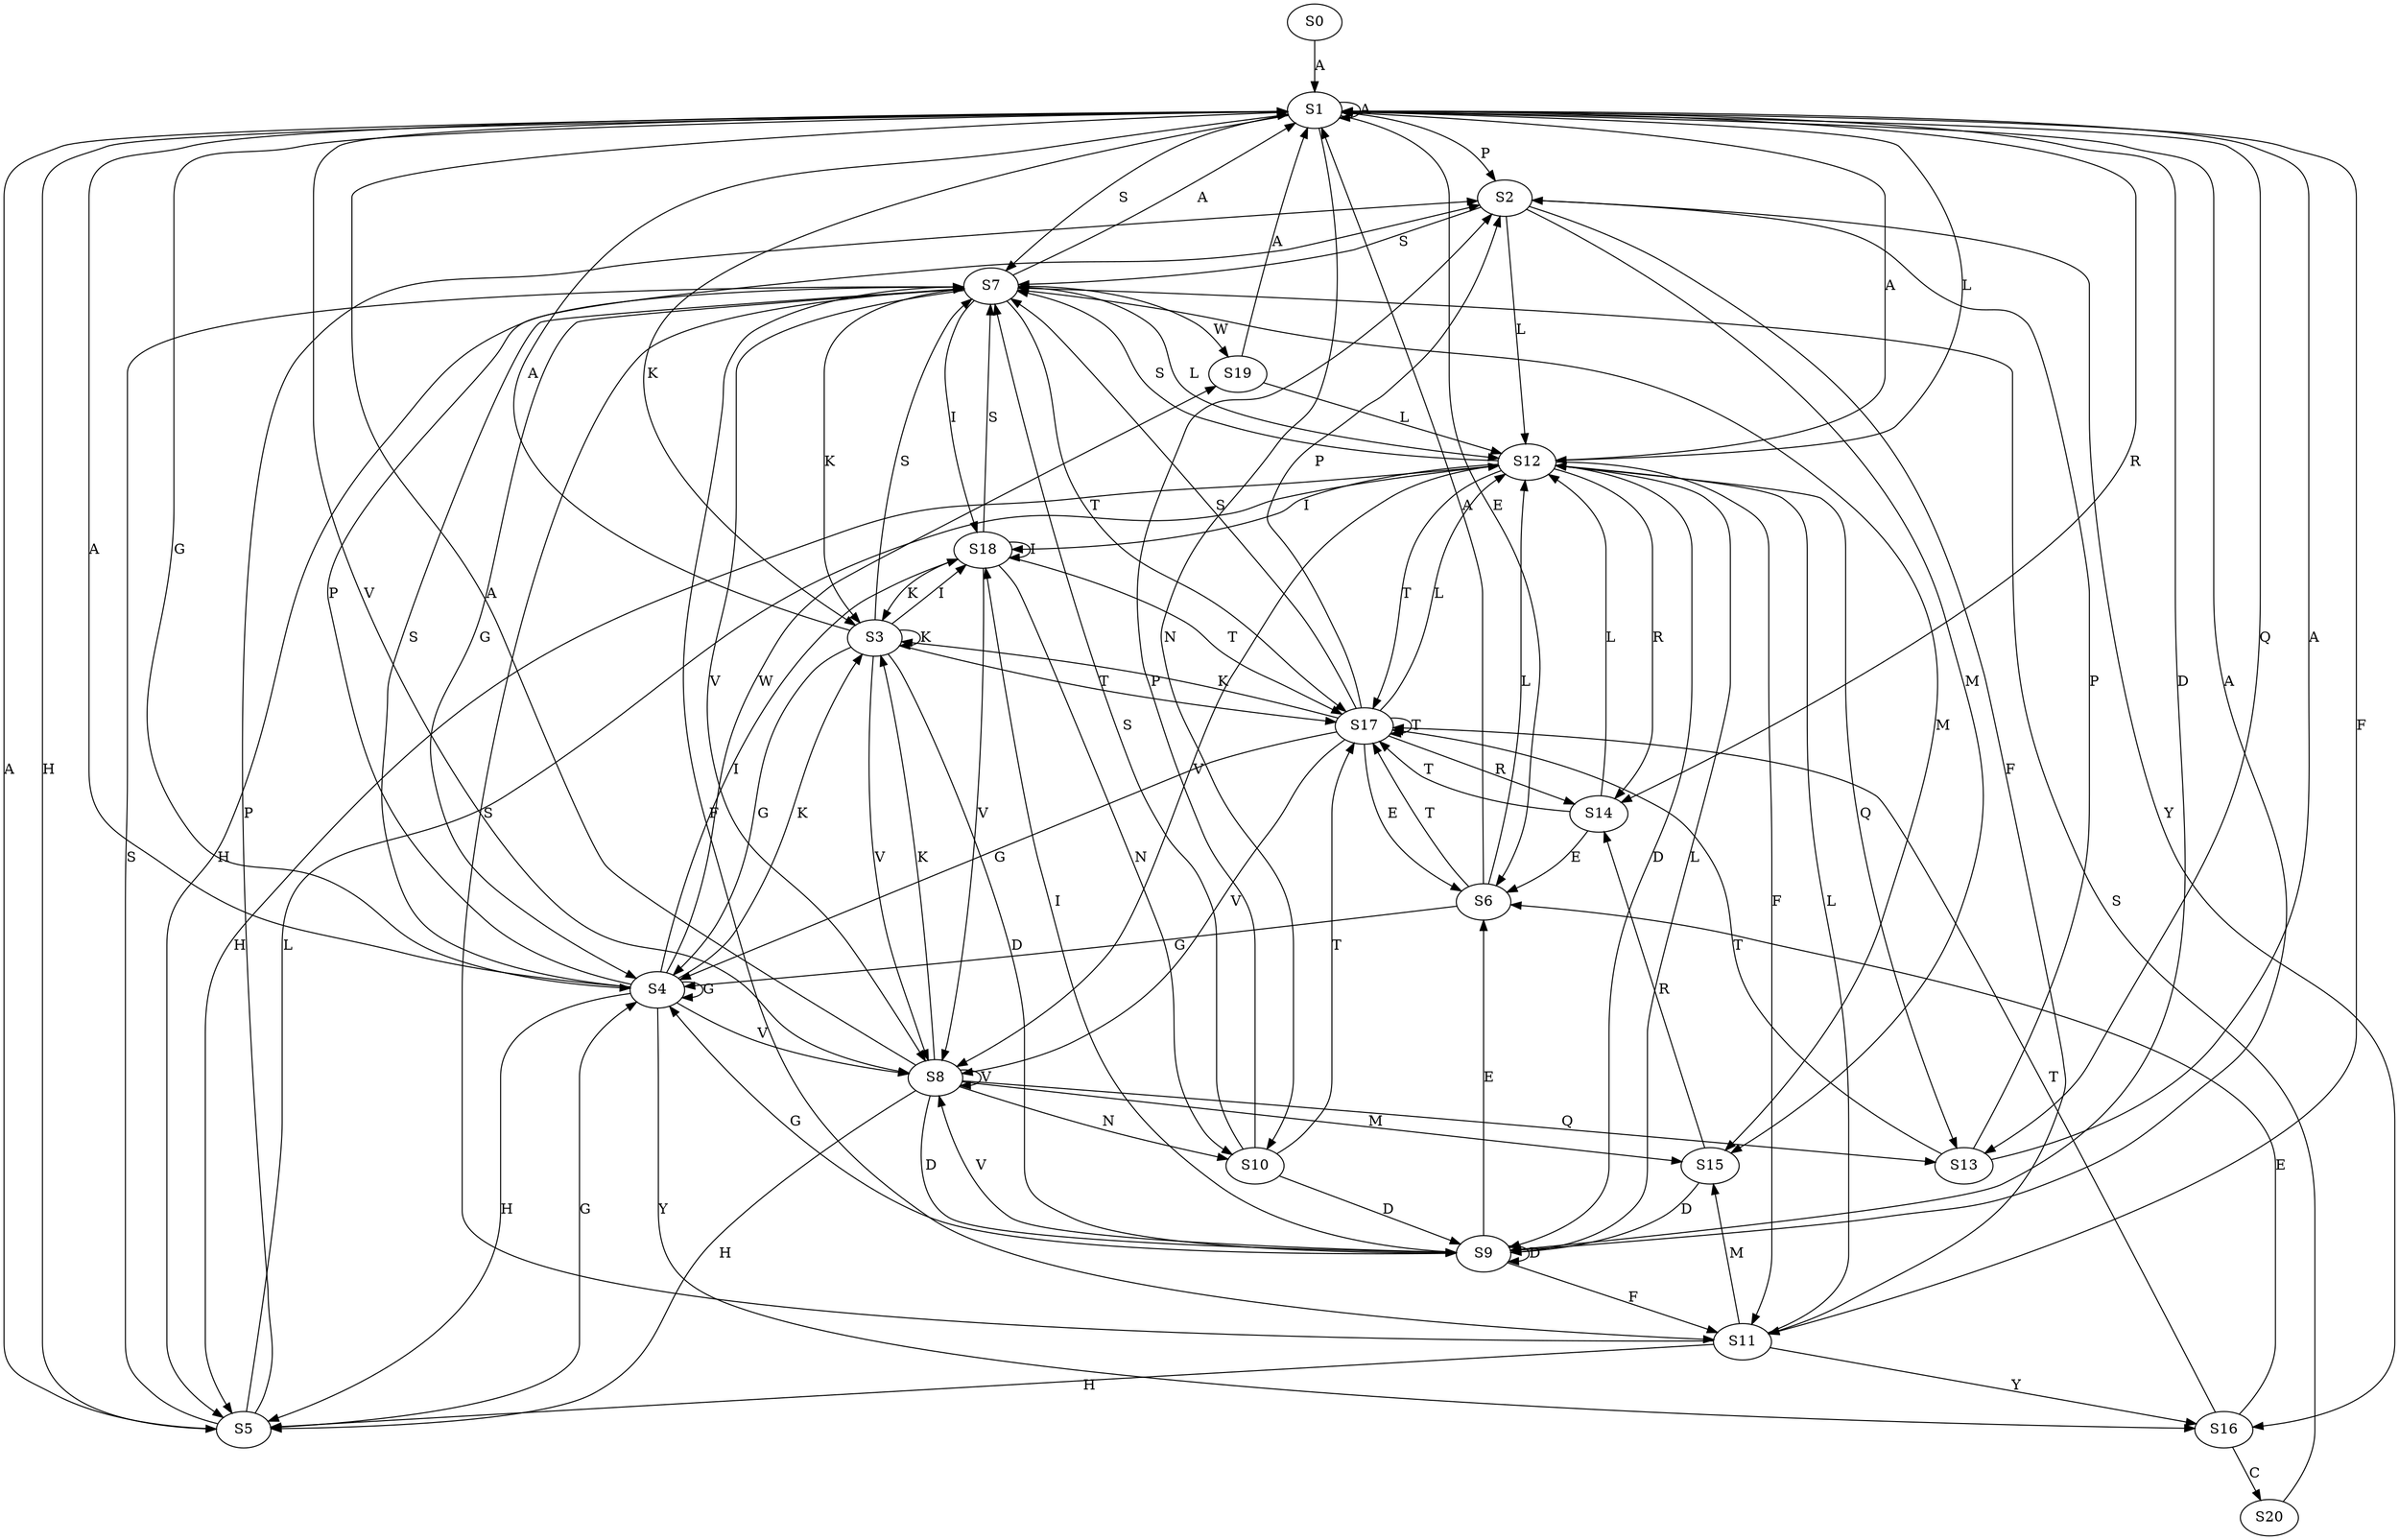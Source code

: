 strict digraph  {
	S0 -> S1 [ label = A ];
	S1 -> S2 [ label = P ];
	S1 -> S3 [ label = K ];
	S1 -> S1 [ label = A ];
	S1 -> S4 [ label = G ];
	S1 -> S5 [ label = H ];
	S1 -> S6 [ label = E ];
	S1 -> S7 [ label = S ];
	S1 -> S8 [ label = V ];
	S1 -> S9 [ label = D ];
	S1 -> S10 [ label = N ];
	S1 -> S11 [ label = F ];
	S1 -> S12 [ label = L ];
	S1 -> S13 [ label = Q ];
	S1 -> S14 [ label = R ];
	S2 -> S7 [ label = S ];
	S2 -> S11 [ label = F ];
	S2 -> S15 [ label = M ];
	S2 -> S12 [ label = L ];
	S2 -> S16 [ label = Y ];
	S3 -> S9 [ label = D ];
	S3 -> S8 [ label = V ];
	S3 -> S4 [ label = G ];
	S3 -> S17 [ label = T ];
	S3 -> S3 [ label = K ];
	S3 -> S18 [ label = I ];
	S3 -> S7 [ label = S ];
	S3 -> S1 [ label = A ];
	S4 -> S19 [ label = W ];
	S4 -> S8 [ label = V ];
	S4 -> S1 [ label = A ];
	S4 -> S16 [ label = Y ];
	S4 -> S5 [ label = H ];
	S4 -> S3 [ label = K ];
	S4 -> S7 [ label = S ];
	S4 -> S18 [ label = I ];
	S4 -> S4 [ label = G ];
	S4 -> S2 [ label = P ];
	S5 -> S1 [ label = A ];
	S5 -> S2 [ label = P ];
	S5 -> S7 [ label = S ];
	S5 -> S4 [ label = G ];
	S5 -> S12 [ label = L ];
	S6 -> S4 [ label = G ];
	S6 -> S1 [ label = A ];
	S6 -> S12 [ label = L ];
	S6 -> S17 [ label = T ];
	S7 -> S12 [ label = L ];
	S7 -> S4 [ label = G ];
	S7 -> S3 [ label = K ];
	S7 -> S1 [ label = A ];
	S7 -> S8 [ label = V ];
	S7 -> S15 [ label = M ];
	S7 -> S19 [ label = W ];
	S7 -> S18 [ label = I ];
	S7 -> S11 [ label = F ];
	S7 -> S5 [ label = H ];
	S7 -> S17 [ label = T ];
	S8 -> S15 [ label = M ];
	S8 -> S10 [ label = N ];
	S8 -> S3 [ label = K ];
	S8 -> S13 [ label = Q ];
	S8 -> S1 [ label = A ];
	S8 -> S5 [ label = H ];
	S8 -> S9 [ label = D ];
	S8 -> S8 [ label = V ];
	S9 -> S1 [ label = A ];
	S9 -> S11 [ label = F ];
	S9 -> S8 [ label = V ];
	S9 -> S9 [ label = D ];
	S9 -> S6 [ label = E ];
	S9 -> S12 [ label = L ];
	S9 -> S4 [ label = G ];
	S9 -> S18 [ label = I ];
	S10 -> S17 [ label = T ];
	S10 -> S2 [ label = P ];
	S10 -> S7 [ label = S ];
	S10 -> S9 [ label = D ];
	S11 -> S15 [ label = M ];
	S11 -> S7 [ label = S ];
	S11 -> S16 [ label = Y ];
	S11 -> S5 [ label = H ];
	S11 -> S12 [ label = L ];
	S12 -> S8 [ label = V ];
	S12 -> S1 [ label = A ];
	S12 -> S11 [ label = F ];
	S12 -> S9 [ label = D ];
	S12 -> S5 [ label = H ];
	S12 -> S7 [ label = S ];
	S12 -> S18 [ label = I ];
	S12 -> S17 [ label = T ];
	S12 -> S14 [ label = R ];
	S12 -> S13 [ label = Q ];
	S13 -> S1 [ label = A ];
	S13 -> S17 [ label = T ];
	S13 -> S2 [ label = P ];
	S14 -> S6 [ label = E ];
	S14 -> S17 [ label = T ];
	S14 -> S12 [ label = L ];
	S15 -> S14 [ label = R ];
	S15 -> S9 [ label = D ];
	S16 -> S6 [ label = E ];
	S16 -> S17 [ label = T ];
	S16 -> S20 [ label = C ];
	S17 -> S3 [ label = K ];
	S17 -> S2 [ label = P ];
	S17 -> S17 [ label = T ];
	S17 -> S12 [ label = L ];
	S17 -> S14 [ label = R ];
	S17 -> S7 [ label = S ];
	S17 -> S4 [ label = G ];
	S17 -> S6 [ label = E ];
	S17 -> S8 [ label = V ];
	S18 -> S10 [ label = N ];
	S18 -> S3 [ label = K ];
	S18 -> S17 [ label = T ];
	S18 -> S18 [ label = I ];
	S18 -> S8 [ label = V ];
	S18 -> S7 [ label = S ];
	S19 -> S1 [ label = A ];
	S19 -> S12 [ label = L ];
	S20 -> S7 [ label = S ];
}
